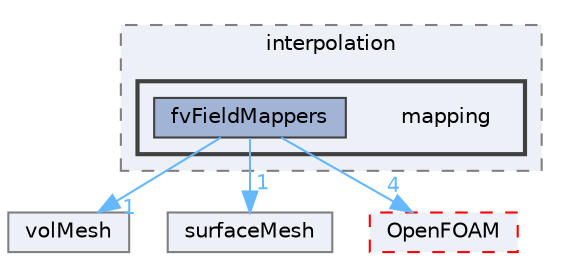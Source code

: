 digraph "src/finiteVolume/interpolation/mapping"
{
 // LATEX_PDF_SIZE
  bgcolor="transparent";
  edge [fontname=Helvetica,fontsize=10,labelfontname=Helvetica,labelfontsize=10];
  node [fontname=Helvetica,fontsize=10,shape=box,height=0.2,width=0.4];
  compound=true
  subgraph clusterdir_a586eb954e2e5e74ecf6fe95a2457777 {
    graph [ bgcolor="#edf0f7", pencolor="grey50", label="interpolation", fontname=Helvetica,fontsize=10 style="filled,dashed", URL="dir_a586eb954e2e5e74ecf6fe95a2457777.html",tooltip=""]
  subgraph clusterdir_2ca874bc62d911776e3ddacf8682d732 {
    graph [ bgcolor="#edf0f7", pencolor="grey25", label="", fontname=Helvetica,fontsize=10 style="filled,bold", URL="dir_2ca874bc62d911776e3ddacf8682d732.html",tooltip=""]
    dir_2ca874bc62d911776e3ddacf8682d732 [shape=plaintext, label="mapping"];
  dir_cbc228e1f525a3b65e338d20f50eb120 [label="fvFieldMappers", fillcolor="#a2b4d6", color="grey25", style="filled", URL="dir_cbc228e1f525a3b65e338d20f50eb120.html",tooltip=""];
  }
  }
  dir_1a4209badf8dc5d7c181708103efea60 [label="volMesh", fillcolor="#edf0f7", color="grey50", style="filled", URL="dir_1a4209badf8dc5d7c181708103efea60.html",tooltip=""];
  dir_fdafd3b59310328ee40a940c9419d4db [label="surfaceMesh", fillcolor="#edf0f7", color="grey50", style="filled", URL="dir_fdafd3b59310328ee40a940c9419d4db.html",tooltip=""];
  dir_c5473ff19b20e6ec4dfe5c310b3778a8 [label="OpenFOAM", fillcolor="#edf0f7", color="red", style="filled,dashed", URL="dir_c5473ff19b20e6ec4dfe5c310b3778a8.html",tooltip=""];
  dir_cbc228e1f525a3b65e338d20f50eb120->dir_1a4209badf8dc5d7c181708103efea60 [headlabel="1", labeldistance=1.5 headhref="dir_001538_004299.html" href="dir_001538_004299.html" color="steelblue1" fontcolor="steelblue1"];
  dir_cbc228e1f525a3b65e338d20f50eb120->dir_c5473ff19b20e6ec4dfe5c310b3778a8 [headlabel="4", labeldistance=1.5 headhref="dir_001538_002695.html" href="dir_001538_002695.html" color="steelblue1" fontcolor="steelblue1"];
  dir_cbc228e1f525a3b65e338d20f50eb120->dir_fdafd3b59310328ee40a940c9419d4db [headlabel="1", labeldistance=1.5 headhref="dir_001538_003854.html" href="dir_001538_003854.html" color="steelblue1" fontcolor="steelblue1"];
}
